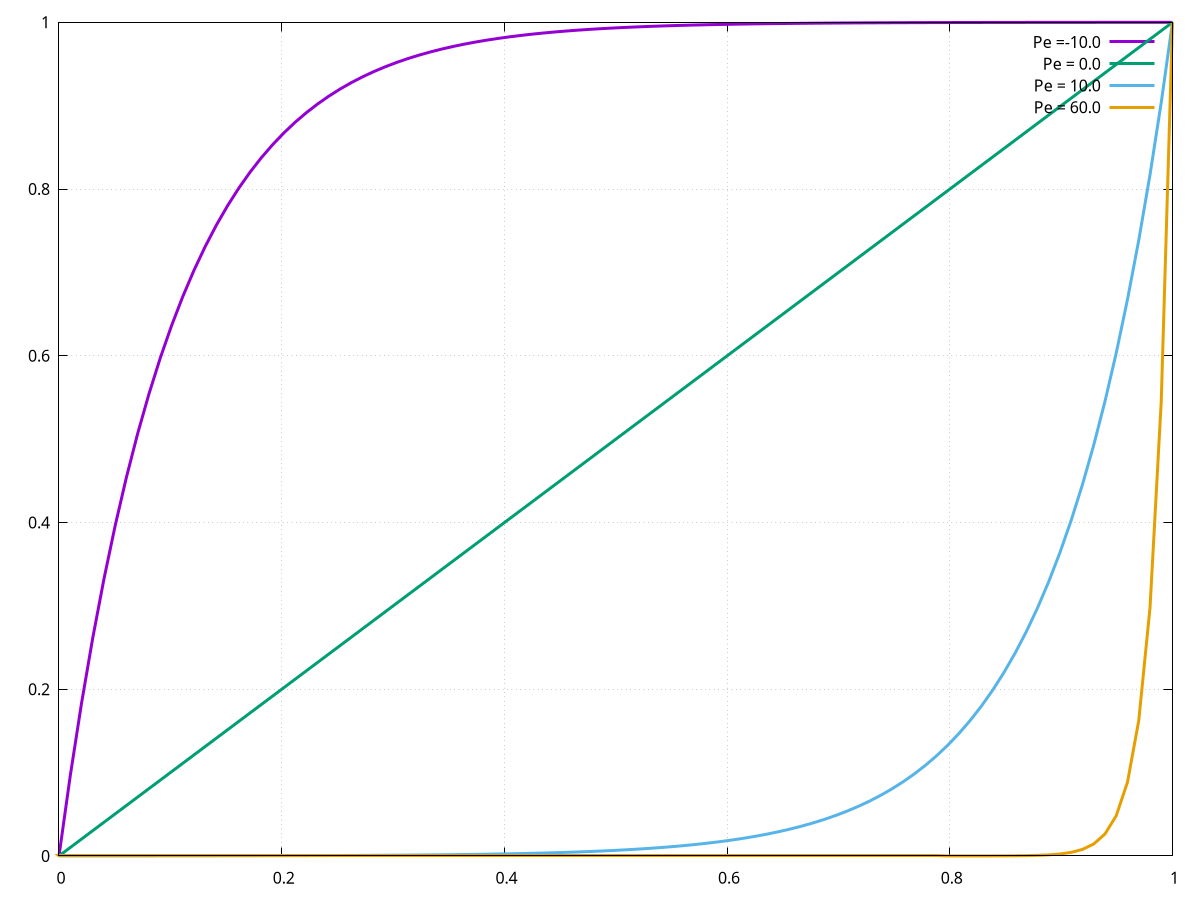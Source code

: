 # Segundo punto
set grid
Pe_1_0 = -10.0
Pe0_0 = 0.001
Pe1_0 = 10.0
Pe = 60.0
phiL = 1.0
phi0 = 0.0
L = 1.0
plot [0:phiL][0:L] \
     phi0 + (exp(Pe_1_0*x/L)-1)/(exp(Pe_1_0)-1)*(phiL-phi0) lw 3 t 'Pe =-10.0', \
     phi0 + (exp(Pe0_0*x/L)-1)/(exp(Pe0_0)-1)*(phiL-phi0) lw 3 t 'Pe = 0.0', \
     phi0 + (exp(Pe1_0*x/L)-1)/(exp(Pe1_0)-1)*(phiL-phi0) lw 3 t 'Pe = 10.0', \
     phi0 + (exp(Pe*x/L)-1)/(exp(Pe)-1)*(phiL-phi0) lw 3 t 'Pe = 60.0'
pause -1